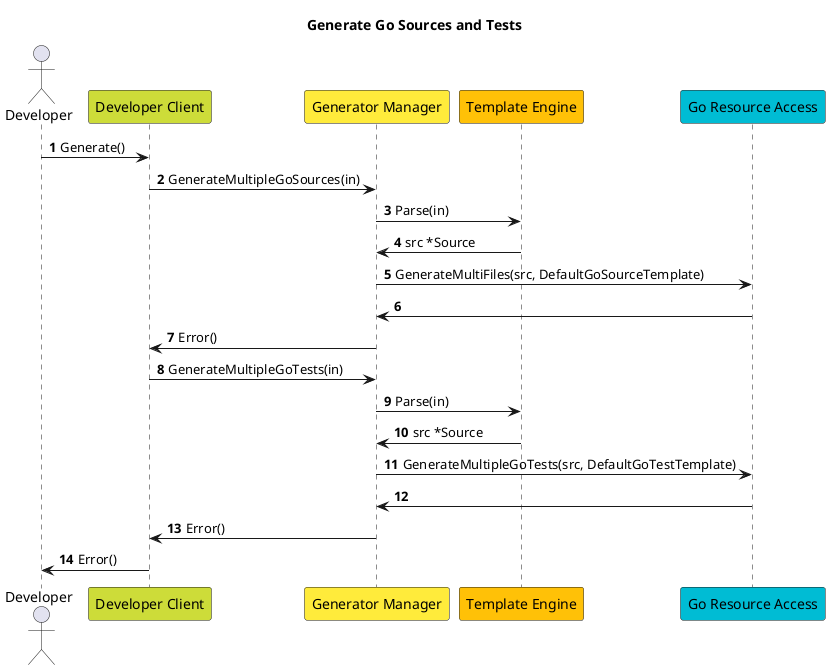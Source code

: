 @startuml
autonumber

skinparam ResponseMessageBelowArrow true

title "Generate Go Sources and Tests"

actor Developer as A
participant "Developer Client" as B #CDDC39
participant "Generator Manager" as C #FFEB3B
participant "Template Engine" as D #FFC107
participant "Go Resource Access" as E #00BCD4

A -> B: Generate()

B -> C: GenerateMultipleGoSources(in)
C -> D: Parse(in)
D -> C: src *Source
C -> E: GenerateMultiFiles(src, DefaultGoSourceTemplate)
E -> C:
C -> B: Error()

B -> C: GenerateMultipleGoTests(in)
C -> D: Parse(in)
D -> C: src *Source
C -> E: GenerateMultipleGoTests(src, DefaultGoTestTemplate)
E -> C:
C -> B: Error()

B -> A: Error()

@enduml
